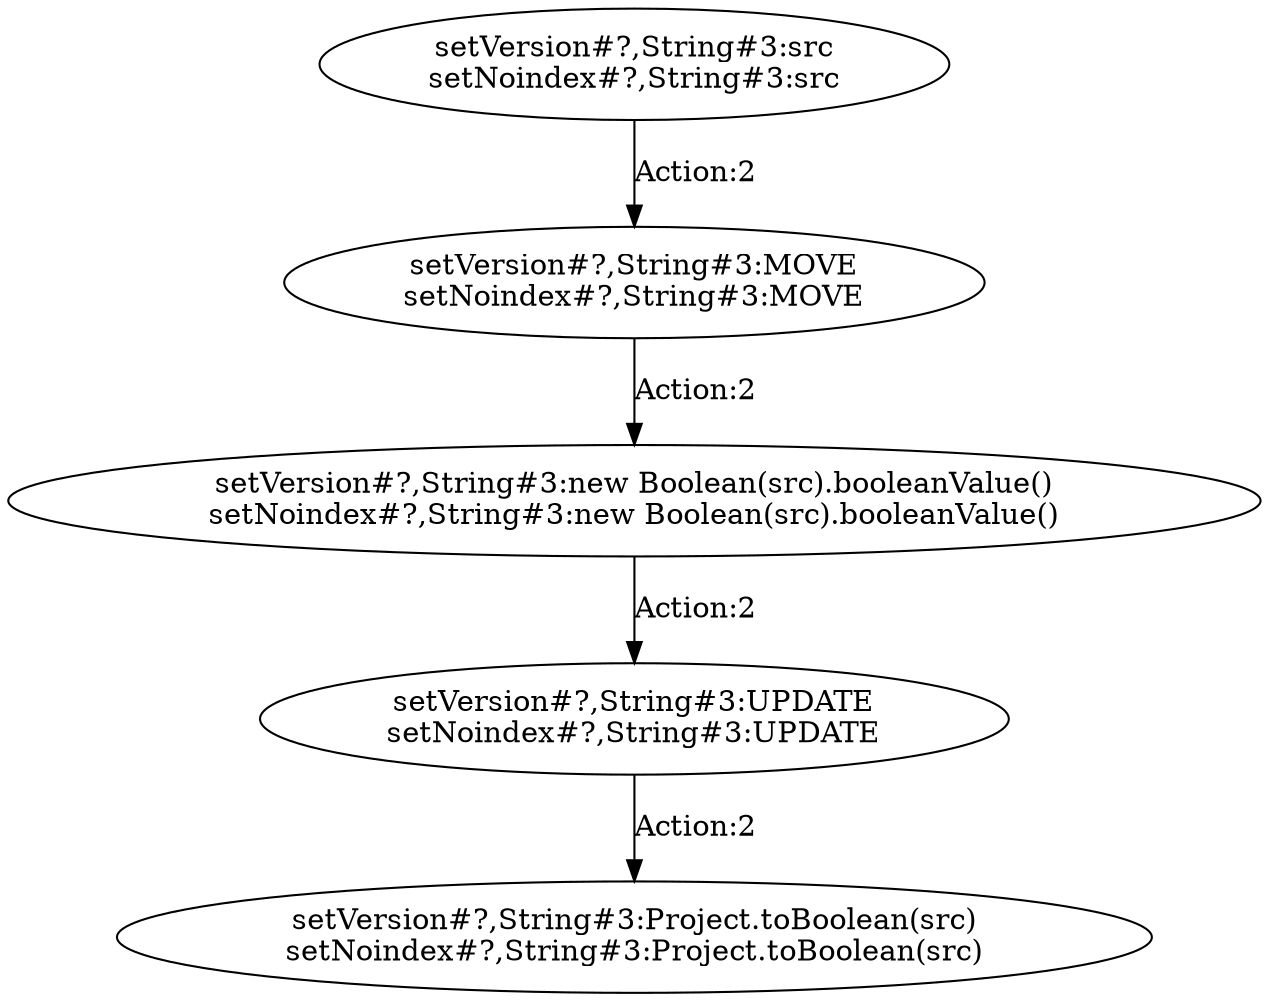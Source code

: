 digraph "Pattern" {
0 [label="setVersion#?,String#3:UPDATE
setNoindex#?,String#3:UPDATE" shape=ellipse]
1 [label="setVersion#?,String#3:new Boolean(src).booleanValue()
setNoindex#?,String#3:new Boolean(src).booleanValue()" shape=ellipse]
2 [label="setVersion#?,String#3:MOVE
setNoindex#?,String#3:MOVE" shape=ellipse]
3 [label="setVersion#?,String#3:src
setNoindex#?,String#3:src" shape=ellipse]
4 [label="setVersion#?,String#3:Project.toBoolean(src)
setNoindex#?,String#3:Project.toBoolean(src)" shape=ellipse]
0 -> 4 [label="Action:2"];
1 -> 0 [label="Action:2"];
2 -> 1 [label="Action:2"];
3 -> 2 [label="Action:2"];
}